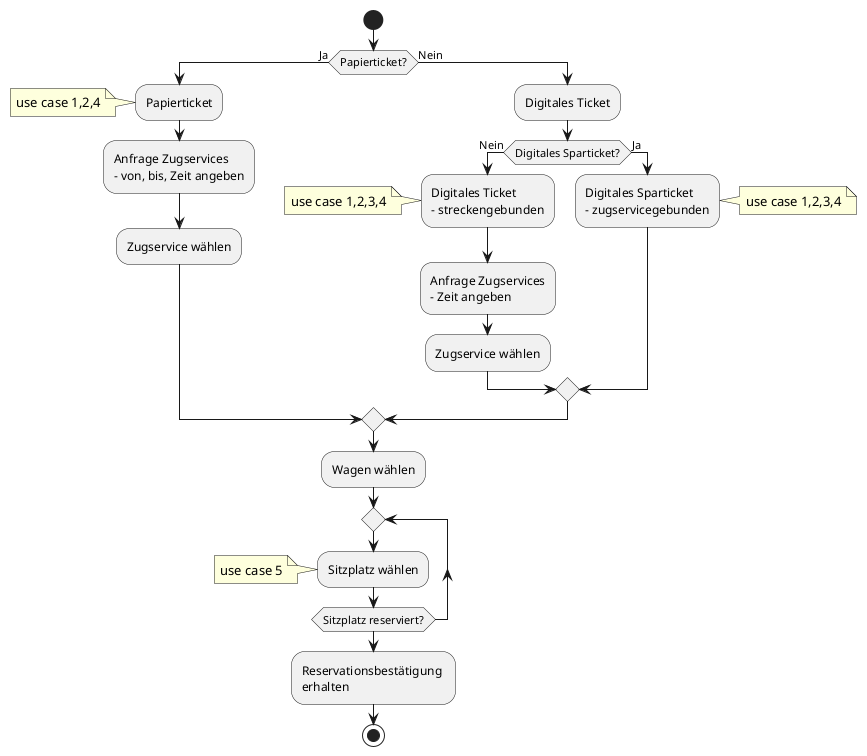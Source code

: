 @startuml
start
if (Papierticket?) then (Ja)
  :Papierticket;
  note left
    use case 1,2,4
  end note
  :Anfrage Zugservices
  - von, bis, Zeit angeben;
  :Zugservice wählen;
else (Nein)
  :Digitales Ticket;
  if (Digitales Sparticket?) then (Nein)
     :Digitales Ticket
     - streckengebunden;
     note left
       use case 1,2,3,4
     end note
     :Anfrage Zugservices
     - Zeit angeben;
     :Zugservice wählen;
   else (Ja)
     :Digitales Sparticket
     - zugservicegebunden;
     note right
        use case 1,2,3,4
     end note
   endif
endif
   :Wagen wählen;
repeat
    :Sitzplatz wählen;
    note left
        use case 5
    end note
repeat while (Sitzplatz reserviert?)
:Reservationsbestätigung \nerhalten;
stop
@enduml
